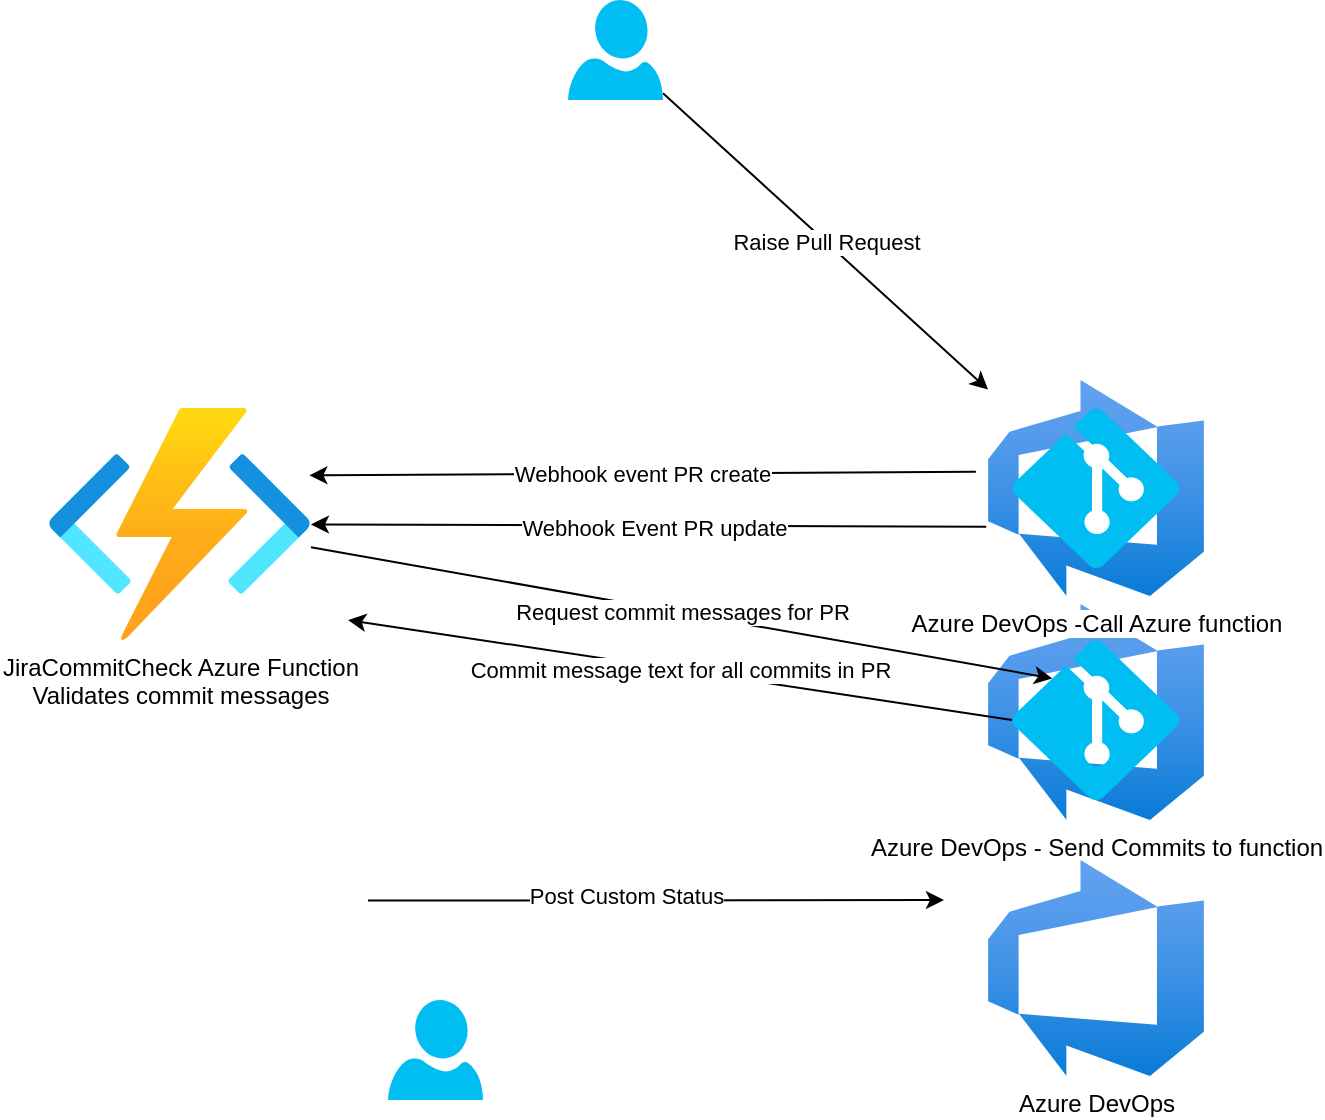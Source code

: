 <mxfile version="20.8.16" type="github">
  <diagram name="Page-1" id="EFmz8oA9RWhHxVGzm2F2">
    <mxGraphModel dx="952" dy="657" grid="1" gridSize="10" guides="1" tooltips="1" connect="1" arrows="1" fold="1" page="1" pageScale="1" pageWidth="827" pageHeight="1169" math="0" shadow="0">
      <root>
        <mxCell id="0" />
        <mxCell id="1" parent="0" />
        <mxCell id="sGJP9cCmishNoVMJ-akV-15" value="Azure DevOps - Send Commits to function" style="aspect=fixed;html=1;points=[];align=center;image;fontSize=12;image=img/lib/azure2/devops/Azure_DevOps.svg;" vertex="1" parent="1">
          <mxGeometry x="610" y="342" width="108" height="108" as="geometry" />
        </mxCell>
        <mxCell id="sGJP9cCmishNoVMJ-akV-4" value="Webhook event PR create" style="edgeStyle=none;rounded=0;orthogonalLoop=1;jettySize=auto;html=1;exitX=-0.056;exitY=0.425;exitDx=0;exitDy=0;exitPerimeter=0;entryX=0.994;entryY=0.29;entryDx=0;entryDy=0;entryPerimeter=0;" edge="1" parent="1" source="JRKU9xBNxjADtYyzL5ID-1" target="JRKU9xBNxjADtYyzL5ID-3">
          <mxGeometry relative="1" as="geometry">
            <mxPoint x="320" y="280" as="targetPoint" />
          </mxGeometry>
        </mxCell>
        <mxCell id="sGJP9cCmishNoVMJ-akV-5" style="edgeStyle=none;rounded=0;orthogonalLoop=1;jettySize=auto;html=1;exitX=-0.008;exitY=0.679;exitDx=0;exitDy=0;exitPerimeter=0;" edge="1" parent="1" source="JRKU9xBNxjADtYyzL5ID-1" target="JRKU9xBNxjADtYyzL5ID-3">
          <mxGeometry relative="1" as="geometry">
            <mxPoint x="600" y="310" as="sourcePoint" />
          </mxGeometry>
        </mxCell>
        <mxCell id="sGJP9cCmishNoVMJ-akV-6" value="Webhook Event PR update" style="edgeLabel;html=1;align=center;verticalAlign=middle;resizable=0;points=[];" vertex="1" connectable="0" parent="sGJP9cCmishNoVMJ-akV-5">
          <mxGeometry x="0.428" y="-1" relative="1" as="geometry">
            <mxPoint x="75" y="2" as="offset" />
          </mxGeometry>
        </mxCell>
        <mxCell id="JRKU9xBNxjADtYyzL5ID-1" value="Azure DevOps -Call Azure function" style="aspect=fixed;html=1;points=[];align=center;image;fontSize=12;image=img/lib/azure2/devops/Azure_DevOps.svg;" parent="1" vertex="1">
          <mxGeometry x="610" y="230" width="108" height="108" as="geometry" />
        </mxCell>
        <mxCell id="sGJP9cCmishNoVMJ-akV-13" value="Commit message text for all commits in PR" style="edgeStyle=none;rounded=0;orthogonalLoop=1;jettySize=auto;html=1;exitX=0;exitY=0.5;exitDx=0;exitDy=0;exitPerimeter=0;" edge="1" parent="1" source="JRKU9xBNxjADtYyzL5ID-2">
          <mxGeometry relative="1" as="geometry">
            <mxPoint x="290" y="350" as="targetPoint" />
          </mxGeometry>
        </mxCell>
        <mxCell id="JRKU9xBNxjADtYyzL5ID-2" value="" style="verticalLabelPosition=bottom;html=1;verticalAlign=top;align=center;strokeColor=none;fillColor=#00BEF2;shape=mxgraph.azure.git_repository;" parent="1" vertex="1">
          <mxGeometry x="622" y="360" width="84" height="80" as="geometry" />
        </mxCell>
        <mxCell id="sGJP9cCmishNoVMJ-akV-7" style="edgeStyle=none;rounded=0;orthogonalLoop=1;jettySize=auto;html=1;entryX=-0.024;entryY=1.044;entryDx=0;entryDy=0;entryPerimeter=0;" edge="1" parent="1">
          <mxGeometry relative="1" as="geometry">
            <mxPoint x="300" y="490.3" as="sourcePoint" />
            <mxPoint x="587.984" y="489.996" as="targetPoint" />
          </mxGeometry>
        </mxCell>
        <mxCell id="sGJP9cCmishNoVMJ-akV-9" value="Post Custom Status" style="edgeLabel;html=1;align=center;verticalAlign=middle;resizable=0;points=[];" vertex="1" connectable="0" parent="sGJP9cCmishNoVMJ-akV-7">
          <mxGeometry x="-0.104" y="2" relative="1" as="geometry">
            <mxPoint as="offset" />
          </mxGeometry>
        </mxCell>
        <mxCell id="sGJP9cCmishNoVMJ-akV-12" value="Request commit messages for PR" style="edgeStyle=none;rounded=0;orthogonalLoop=1;jettySize=auto;html=1;entryX=0.24;entryY=0.24;entryDx=0;entryDy=0;entryPerimeter=0;" edge="1" parent="1" source="JRKU9xBNxjADtYyzL5ID-3" target="JRKU9xBNxjADtYyzL5ID-2">
          <mxGeometry x="0.002" relative="1" as="geometry">
            <mxPoint as="offset" />
          </mxGeometry>
        </mxCell>
        <mxCell id="JRKU9xBNxjADtYyzL5ID-3" value="JiraCommitCheck Azure Function&lt;br&gt;Validates commit messages" style="aspect=fixed;html=1;points=[];align=center;image;fontSize=12;image=img/lib/azure2/compute/Function_Apps.svg;" parent="1" vertex="1">
          <mxGeometry x="140" y="244" width="131.47" height="116" as="geometry" />
        </mxCell>
        <mxCell id="sGJP9cCmishNoVMJ-akV-3" value="Raise Pull Request" style="edgeStyle=none;rounded=0;orthogonalLoop=1;jettySize=auto;html=1;" edge="1" parent="1" source="sGJP9cCmishNoVMJ-akV-1" target="JRKU9xBNxjADtYyzL5ID-1">
          <mxGeometry relative="1" as="geometry">
            <mxPoint x="430" y="150" as="targetPoint" />
          </mxGeometry>
        </mxCell>
        <mxCell id="sGJP9cCmishNoVMJ-akV-1" value="" style="verticalLabelPosition=bottom;html=1;verticalAlign=top;align=center;strokeColor=none;fillColor=#00BEF2;shape=mxgraph.azure.user;" vertex="1" parent="1">
          <mxGeometry x="400" y="40" width="47.5" height="50" as="geometry" />
        </mxCell>
        <mxCell id="sGJP9cCmishNoVMJ-akV-11" value="Azure DevOps" style="aspect=fixed;html=1;points=[];align=center;image;fontSize=12;image=img/lib/azure2/devops/Azure_DevOps.svg;" vertex="1" parent="1">
          <mxGeometry x="610" y="470" width="108" height="108" as="geometry" />
        </mxCell>
        <mxCell id="sGJP9cCmishNoVMJ-akV-14" value="" style="verticalLabelPosition=bottom;html=1;verticalAlign=top;align=center;strokeColor=none;fillColor=#00BEF2;shape=mxgraph.azure.git_repository;" vertex="1" parent="1">
          <mxGeometry x="622" y="244" width="84" height="80" as="geometry" />
        </mxCell>
        <mxCell id="sGJP9cCmishNoVMJ-akV-16" value="" style="shape=image;html=1;verticalAlign=top;verticalLabelPosition=bottom;labelBackgroundColor=#ffffff;imageAspect=0;aspect=fixed;image=https://cdn4.iconfinder.com/data/icons/essentials-74/24/040_-_Tick-128.png" vertex="1" parent="1">
          <mxGeometry x="630" y="500" width="68" height="68" as="geometry" />
        </mxCell>
        <mxCell id="sGJP9cCmishNoVMJ-akV-18" value="" style="verticalLabelPosition=bottom;html=1;verticalAlign=top;align=center;strokeColor=none;fillColor=#00BEF2;shape=mxgraph.azure.user;" vertex="1" parent="1">
          <mxGeometry x="310" y="540" width="47.5" height="50" as="geometry" />
        </mxCell>
      </root>
    </mxGraphModel>
  </diagram>
</mxfile>
